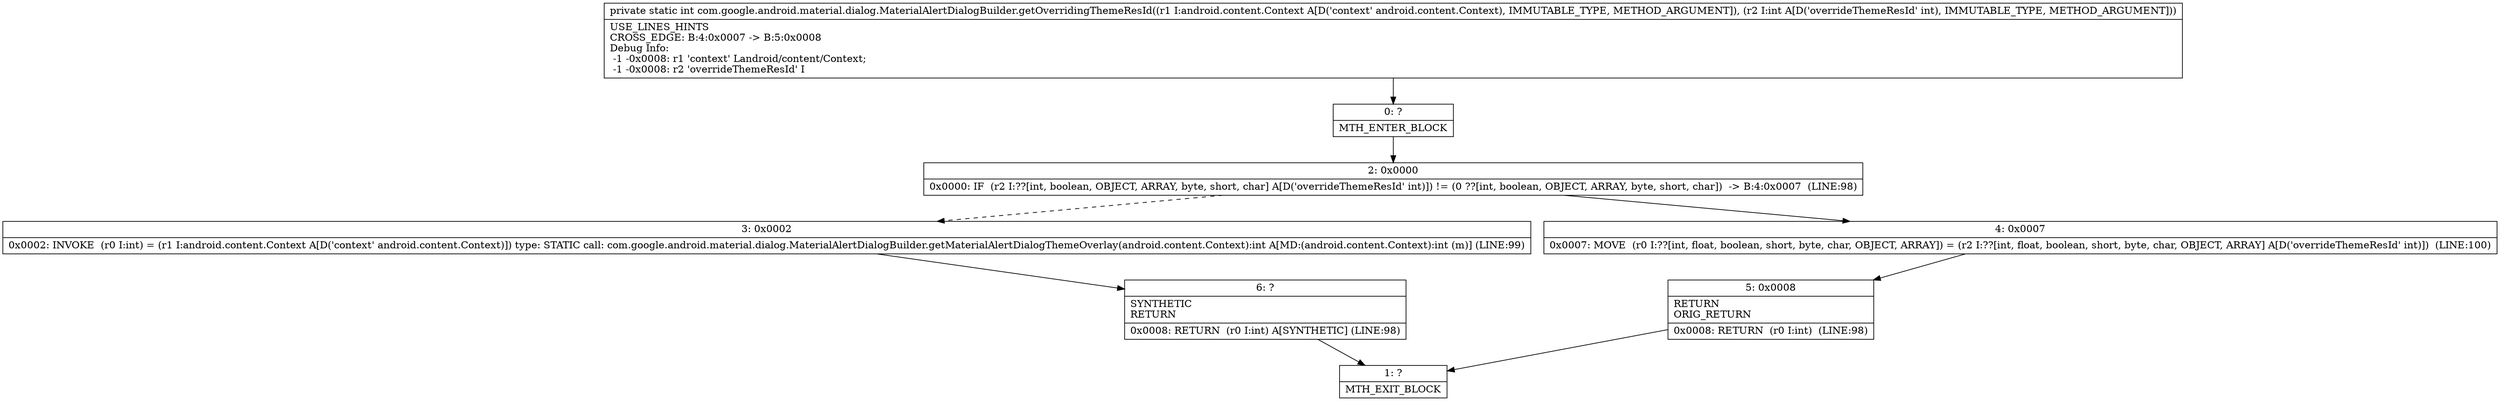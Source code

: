 digraph "CFG forcom.google.android.material.dialog.MaterialAlertDialogBuilder.getOverridingThemeResId(Landroid\/content\/Context;I)I" {
Node_0 [shape=record,label="{0\:\ ?|MTH_ENTER_BLOCK\l}"];
Node_2 [shape=record,label="{2\:\ 0x0000|0x0000: IF  (r2 I:??[int, boolean, OBJECT, ARRAY, byte, short, char] A[D('overrideThemeResId' int)]) != (0 ??[int, boolean, OBJECT, ARRAY, byte, short, char])  \-\> B:4:0x0007  (LINE:98)\l}"];
Node_3 [shape=record,label="{3\:\ 0x0002|0x0002: INVOKE  (r0 I:int) = (r1 I:android.content.Context A[D('context' android.content.Context)]) type: STATIC call: com.google.android.material.dialog.MaterialAlertDialogBuilder.getMaterialAlertDialogThemeOverlay(android.content.Context):int A[MD:(android.content.Context):int (m)] (LINE:99)\l}"];
Node_6 [shape=record,label="{6\:\ ?|SYNTHETIC\lRETURN\l|0x0008: RETURN  (r0 I:int) A[SYNTHETIC] (LINE:98)\l}"];
Node_1 [shape=record,label="{1\:\ ?|MTH_EXIT_BLOCK\l}"];
Node_4 [shape=record,label="{4\:\ 0x0007|0x0007: MOVE  (r0 I:??[int, float, boolean, short, byte, char, OBJECT, ARRAY]) = (r2 I:??[int, float, boolean, short, byte, char, OBJECT, ARRAY] A[D('overrideThemeResId' int)])  (LINE:100)\l}"];
Node_5 [shape=record,label="{5\:\ 0x0008|RETURN\lORIG_RETURN\l|0x0008: RETURN  (r0 I:int)  (LINE:98)\l}"];
MethodNode[shape=record,label="{private static int com.google.android.material.dialog.MaterialAlertDialogBuilder.getOverridingThemeResId((r1 I:android.content.Context A[D('context' android.content.Context), IMMUTABLE_TYPE, METHOD_ARGUMENT]), (r2 I:int A[D('overrideThemeResId' int), IMMUTABLE_TYPE, METHOD_ARGUMENT]))  | USE_LINES_HINTS\lCROSS_EDGE: B:4:0x0007 \-\> B:5:0x0008\lDebug Info:\l  \-1 \-0x0008: r1 'context' Landroid\/content\/Context;\l  \-1 \-0x0008: r2 'overrideThemeResId' I\l}"];
MethodNode -> Node_0;Node_0 -> Node_2;
Node_2 -> Node_3[style=dashed];
Node_2 -> Node_4;
Node_3 -> Node_6;
Node_6 -> Node_1;
Node_4 -> Node_5;
Node_5 -> Node_1;
}

